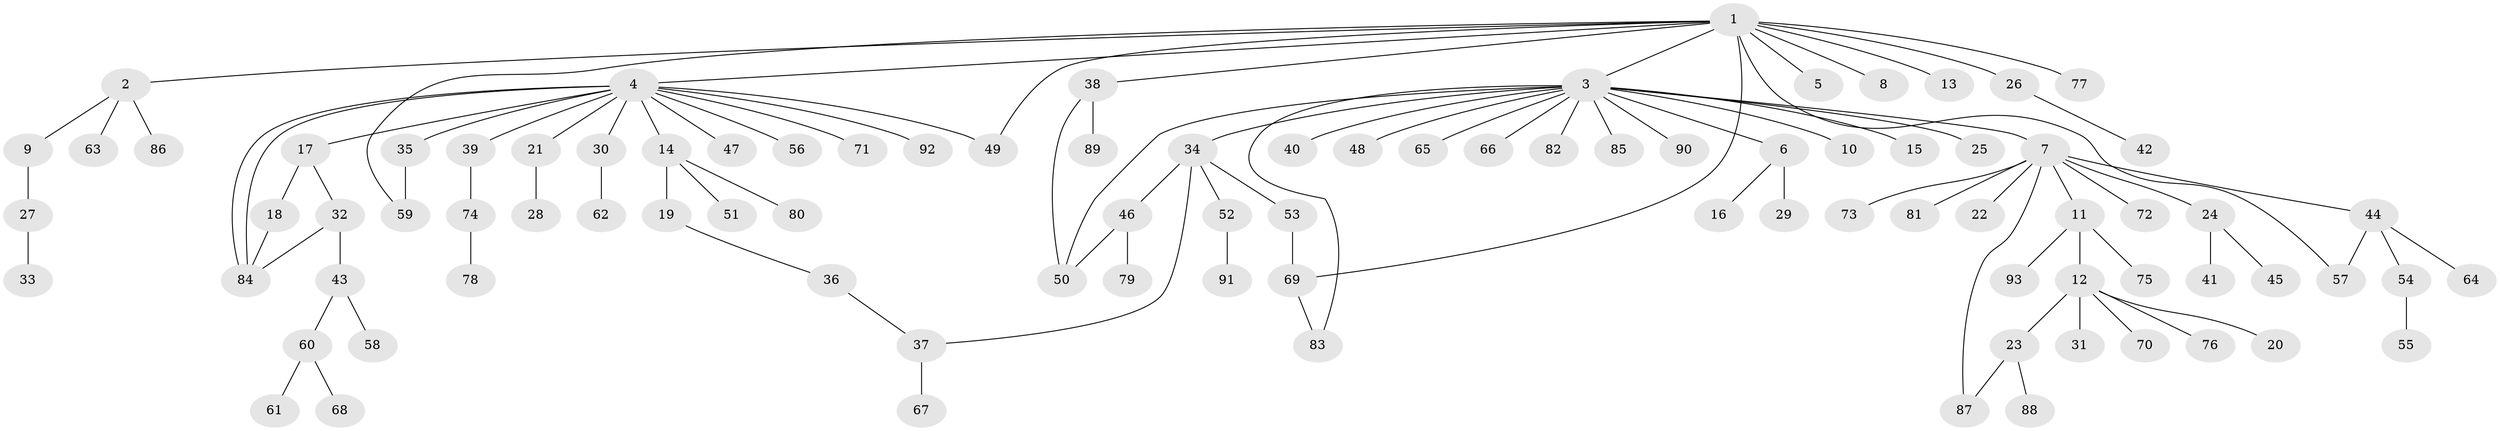 // Generated by graph-tools (version 1.1) at 2025/25/03/09/25 03:25:58]
// undirected, 93 vertices, 104 edges
graph export_dot {
graph [start="1"]
  node [color=gray90,style=filled];
  1;
  2;
  3;
  4;
  5;
  6;
  7;
  8;
  9;
  10;
  11;
  12;
  13;
  14;
  15;
  16;
  17;
  18;
  19;
  20;
  21;
  22;
  23;
  24;
  25;
  26;
  27;
  28;
  29;
  30;
  31;
  32;
  33;
  34;
  35;
  36;
  37;
  38;
  39;
  40;
  41;
  42;
  43;
  44;
  45;
  46;
  47;
  48;
  49;
  50;
  51;
  52;
  53;
  54;
  55;
  56;
  57;
  58;
  59;
  60;
  61;
  62;
  63;
  64;
  65;
  66;
  67;
  68;
  69;
  70;
  71;
  72;
  73;
  74;
  75;
  76;
  77;
  78;
  79;
  80;
  81;
  82;
  83;
  84;
  85;
  86;
  87;
  88;
  89;
  90;
  91;
  92;
  93;
  1 -- 2;
  1 -- 3;
  1 -- 4;
  1 -- 5;
  1 -- 8;
  1 -- 13;
  1 -- 26;
  1 -- 38;
  1 -- 49;
  1 -- 57;
  1 -- 59;
  1 -- 69;
  1 -- 77;
  2 -- 9;
  2 -- 63;
  2 -- 86;
  3 -- 6;
  3 -- 7;
  3 -- 10;
  3 -- 15;
  3 -- 25;
  3 -- 34;
  3 -- 40;
  3 -- 48;
  3 -- 50;
  3 -- 65;
  3 -- 66;
  3 -- 82;
  3 -- 83;
  3 -- 85;
  3 -- 90;
  4 -- 14;
  4 -- 17;
  4 -- 21;
  4 -- 30;
  4 -- 35;
  4 -- 39;
  4 -- 47;
  4 -- 49;
  4 -- 56;
  4 -- 71;
  4 -- 84;
  4 -- 84;
  4 -- 92;
  6 -- 16;
  6 -- 29;
  7 -- 11;
  7 -- 22;
  7 -- 24;
  7 -- 44;
  7 -- 72;
  7 -- 73;
  7 -- 81;
  7 -- 87;
  9 -- 27;
  11 -- 12;
  11 -- 75;
  11 -- 93;
  12 -- 20;
  12 -- 23;
  12 -- 31;
  12 -- 70;
  12 -- 76;
  14 -- 19;
  14 -- 51;
  14 -- 80;
  17 -- 18;
  17 -- 32;
  18 -- 84;
  19 -- 36;
  21 -- 28;
  23 -- 87;
  23 -- 88;
  24 -- 41;
  24 -- 45;
  26 -- 42;
  27 -- 33;
  30 -- 62;
  32 -- 43;
  32 -- 84;
  34 -- 37;
  34 -- 46;
  34 -- 52;
  34 -- 53;
  35 -- 59;
  36 -- 37;
  37 -- 67;
  38 -- 50;
  38 -- 89;
  39 -- 74;
  43 -- 58;
  43 -- 60;
  44 -- 54;
  44 -- 57;
  44 -- 64;
  46 -- 50;
  46 -- 79;
  52 -- 91;
  53 -- 69;
  54 -- 55;
  60 -- 61;
  60 -- 68;
  69 -- 83;
  74 -- 78;
}
